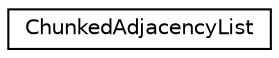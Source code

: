 digraph "Graphical Class Hierarchy"
{
 // LATEX_PDF_SIZE
  edge [fontname="Helvetica",fontsize="10",labelfontname="Helvetica",labelfontsize="10"];
  node [fontname="Helvetica",fontsize="10",shape=record];
  rankdir="LR";
  Node0 [label="ChunkedAdjacencyList",height=0.2,width=0.4,color="black", fillcolor="white", style="filled",URL="$struct_chunked_adjacency_list.html",tooltip=" "];
}
